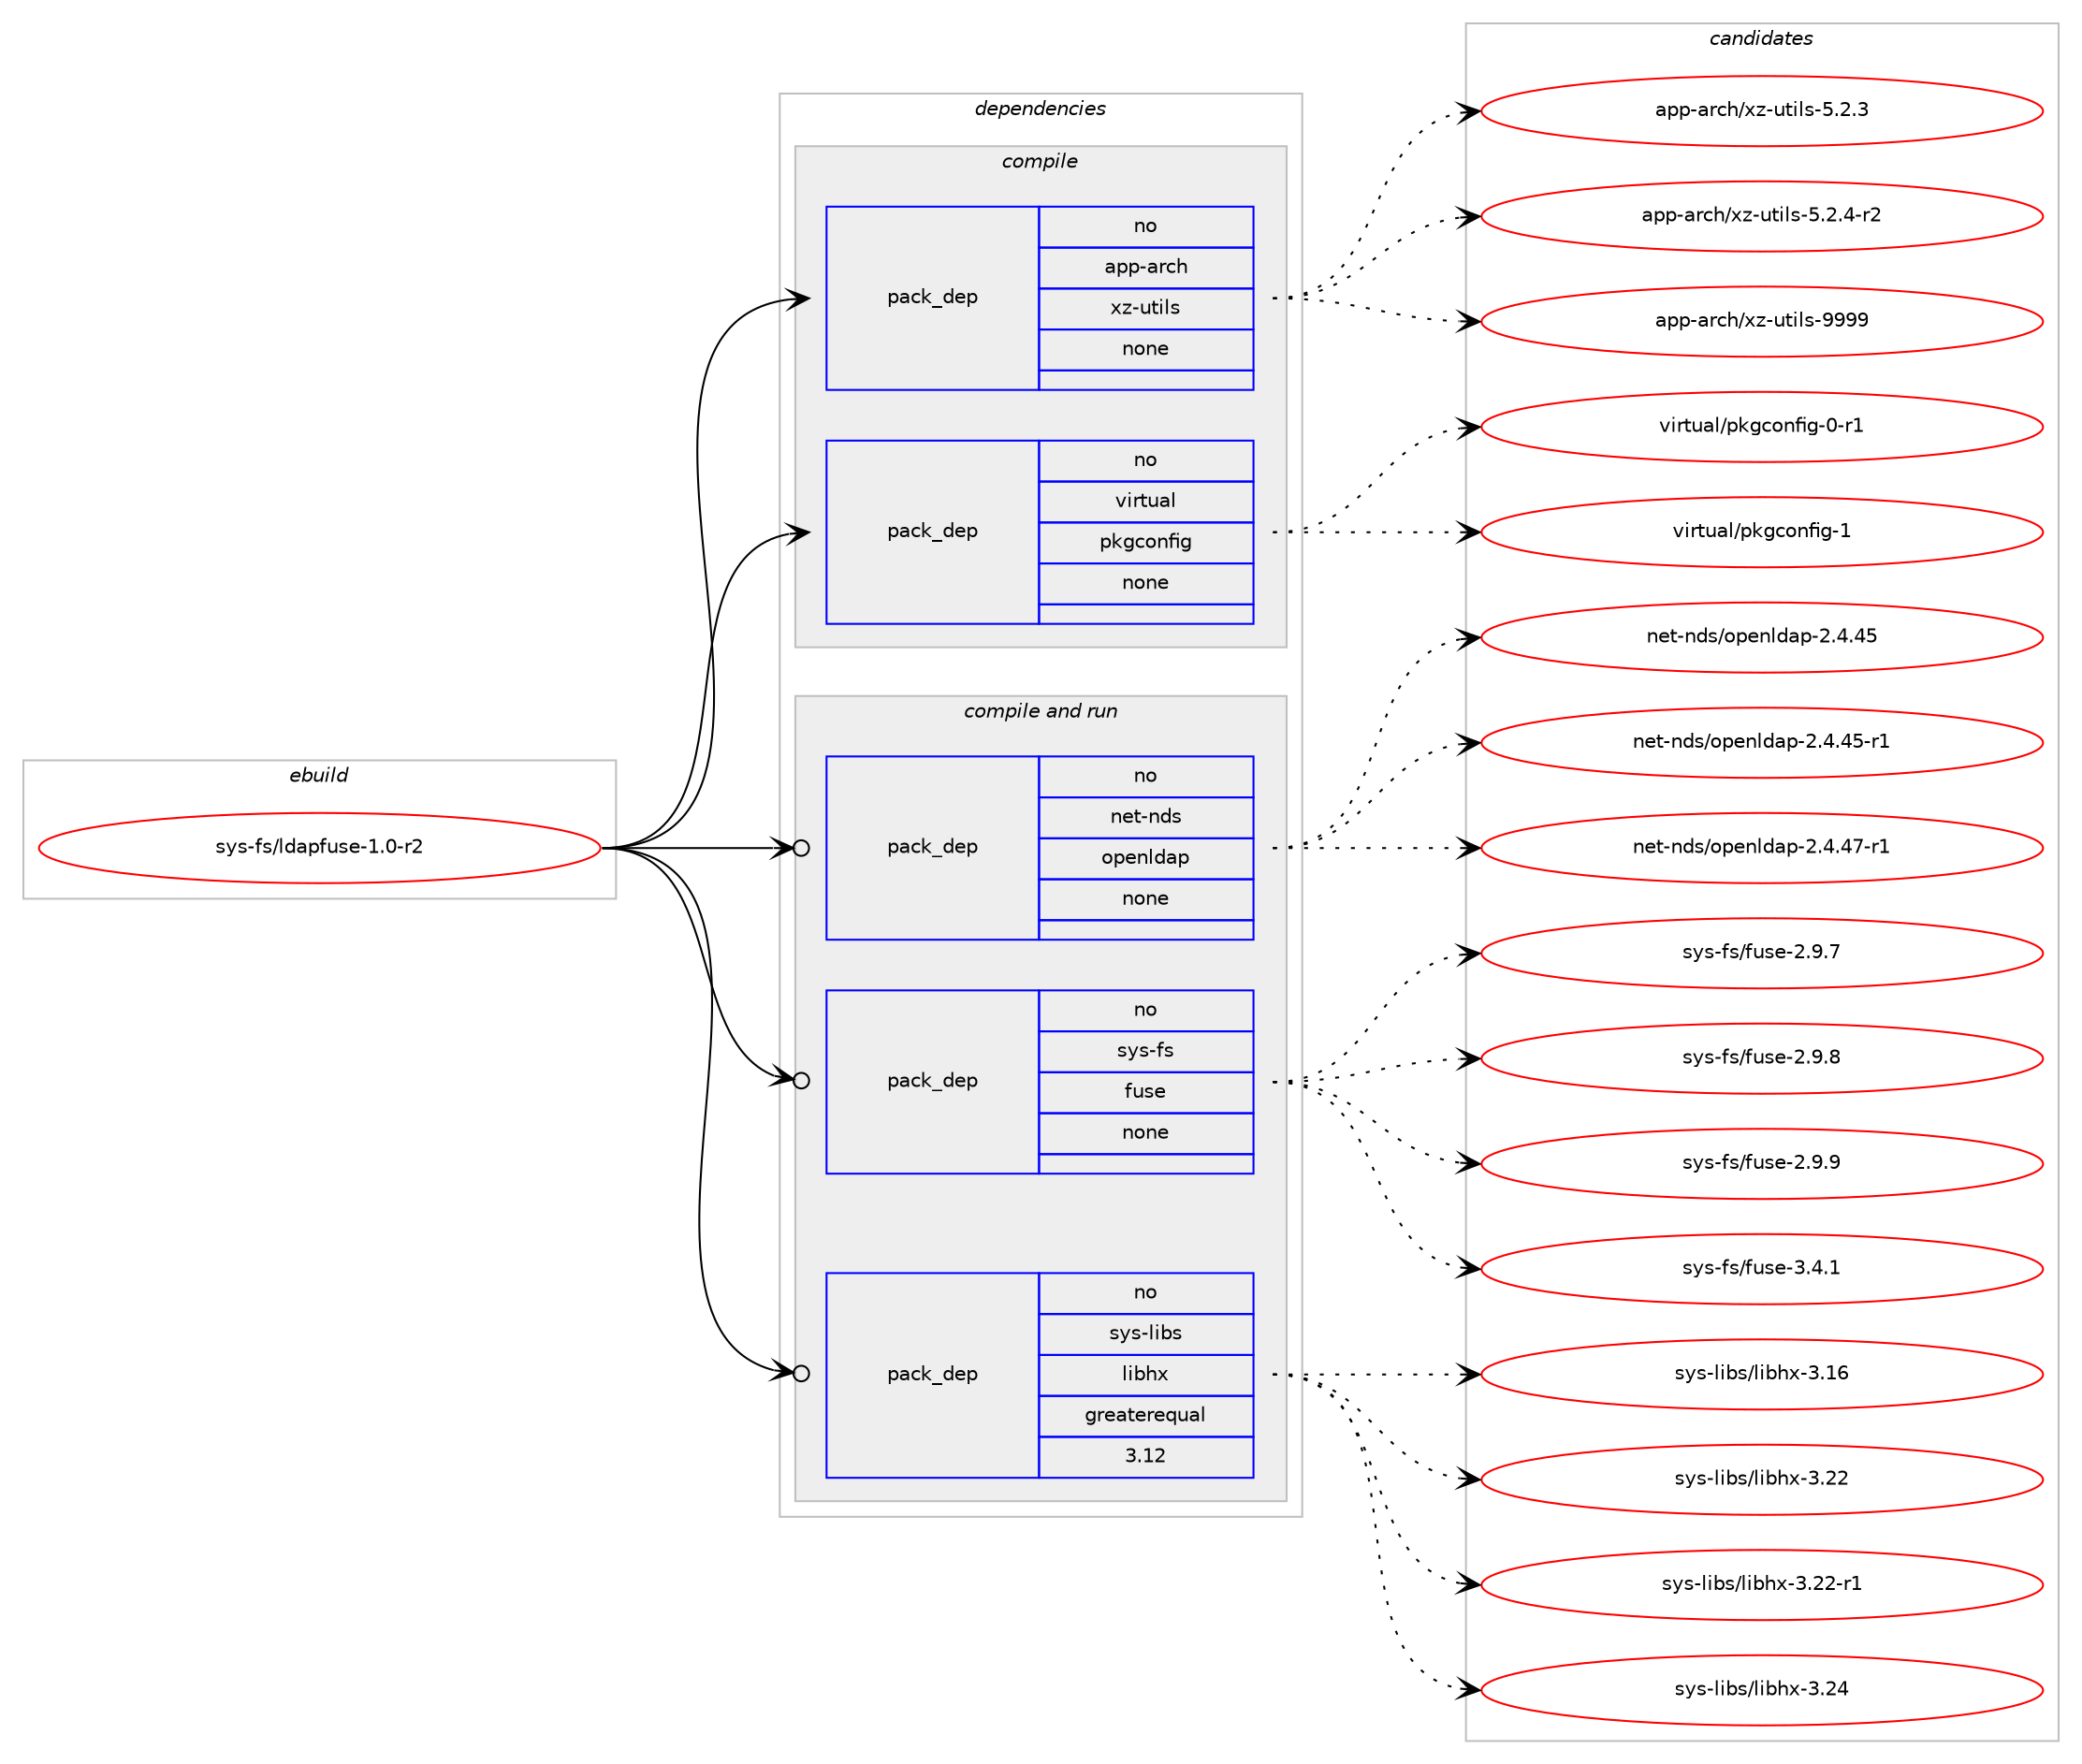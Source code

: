 digraph prolog {

# *************
# Graph options
# *************

newrank=true;
concentrate=true;
compound=true;
graph [rankdir=LR,fontname=Helvetica,fontsize=10,ranksep=1.5];#, ranksep=2.5, nodesep=0.2];
edge  [arrowhead=vee];
node  [fontname=Helvetica,fontsize=10];

# **********
# The ebuild
# **********

subgraph cluster_leftcol {
color=gray;
rank=same;
label=<<i>ebuild</i>>;
id [label="sys-fs/ldapfuse-1.0-r2", color=red, width=4, href="../sys-fs/ldapfuse-1.0-r2.svg"];
}

# ****************
# The dependencies
# ****************

subgraph cluster_midcol {
color=gray;
label=<<i>dependencies</i>>;
subgraph cluster_compile {
fillcolor="#eeeeee";
style=filled;
label=<<i>compile</i>>;
subgraph pack1243213 {
dependency1732342 [label=<<TABLE BORDER="0" CELLBORDER="1" CELLSPACING="0" CELLPADDING="4" WIDTH="220"><TR><TD ROWSPAN="6" CELLPADDING="30">pack_dep</TD></TR><TR><TD WIDTH="110">no</TD></TR><TR><TD>app-arch</TD></TR><TR><TD>xz-utils</TD></TR><TR><TD>none</TD></TR><TR><TD></TD></TR></TABLE>>, shape=none, color=blue];
}
id:e -> dependency1732342:w [weight=20,style="solid",arrowhead="vee"];
subgraph pack1243214 {
dependency1732343 [label=<<TABLE BORDER="0" CELLBORDER="1" CELLSPACING="0" CELLPADDING="4" WIDTH="220"><TR><TD ROWSPAN="6" CELLPADDING="30">pack_dep</TD></TR><TR><TD WIDTH="110">no</TD></TR><TR><TD>virtual</TD></TR><TR><TD>pkgconfig</TD></TR><TR><TD>none</TD></TR><TR><TD></TD></TR></TABLE>>, shape=none, color=blue];
}
id:e -> dependency1732343:w [weight=20,style="solid",arrowhead="vee"];
}
subgraph cluster_compileandrun {
fillcolor="#eeeeee";
style=filled;
label=<<i>compile and run</i>>;
subgraph pack1243215 {
dependency1732344 [label=<<TABLE BORDER="0" CELLBORDER="1" CELLSPACING="0" CELLPADDING="4" WIDTH="220"><TR><TD ROWSPAN="6" CELLPADDING="30">pack_dep</TD></TR><TR><TD WIDTH="110">no</TD></TR><TR><TD>net-nds</TD></TR><TR><TD>openldap</TD></TR><TR><TD>none</TD></TR><TR><TD></TD></TR></TABLE>>, shape=none, color=blue];
}
id:e -> dependency1732344:w [weight=20,style="solid",arrowhead="odotvee"];
subgraph pack1243216 {
dependency1732345 [label=<<TABLE BORDER="0" CELLBORDER="1" CELLSPACING="0" CELLPADDING="4" WIDTH="220"><TR><TD ROWSPAN="6" CELLPADDING="30">pack_dep</TD></TR><TR><TD WIDTH="110">no</TD></TR><TR><TD>sys-fs</TD></TR><TR><TD>fuse</TD></TR><TR><TD>none</TD></TR><TR><TD></TD></TR></TABLE>>, shape=none, color=blue];
}
id:e -> dependency1732345:w [weight=20,style="solid",arrowhead="odotvee"];
subgraph pack1243217 {
dependency1732346 [label=<<TABLE BORDER="0" CELLBORDER="1" CELLSPACING="0" CELLPADDING="4" WIDTH="220"><TR><TD ROWSPAN="6" CELLPADDING="30">pack_dep</TD></TR><TR><TD WIDTH="110">no</TD></TR><TR><TD>sys-libs</TD></TR><TR><TD>libhx</TD></TR><TR><TD>greaterequal</TD></TR><TR><TD>3.12</TD></TR></TABLE>>, shape=none, color=blue];
}
id:e -> dependency1732346:w [weight=20,style="solid",arrowhead="odotvee"];
}
subgraph cluster_run {
fillcolor="#eeeeee";
style=filled;
label=<<i>run</i>>;
}
}

# **************
# The candidates
# **************

subgraph cluster_choices {
rank=same;
color=gray;
label=<<i>candidates</i>>;

subgraph choice1243213 {
color=black;
nodesep=1;
choice971121124597114991044712012245117116105108115455346504651 [label="app-arch/xz-utils-5.2.3", color=red, width=4,href="../app-arch/xz-utils-5.2.3.svg"];
choice9711211245971149910447120122451171161051081154553465046524511450 [label="app-arch/xz-utils-5.2.4-r2", color=red, width=4,href="../app-arch/xz-utils-5.2.4-r2.svg"];
choice9711211245971149910447120122451171161051081154557575757 [label="app-arch/xz-utils-9999", color=red, width=4,href="../app-arch/xz-utils-9999.svg"];
dependency1732342:e -> choice971121124597114991044712012245117116105108115455346504651:w [style=dotted,weight="100"];
dependency1732342:e -> choice9711211245971149910447120122451171161051081154553465046524511450:w [style=dotted,weight="100"];
dependency1732342:e -> choice9711211245971149910447120122451171161051081154557575757:w [style=dotted,weight="100"];
}
subgraph choice1243214 {
color=black;
nodesep=1;
choice11810511411611797108471121071039911111010210510345484511449 [label="virtual/pkgconfig-0-r1", color=red, width=4,href="../virtual/pkgconfig-0-r1.svg"];
choice1181051141161179710847112107103991111101021051034549 [label="virtual/pkgconfig-1", color=red, width=4,href="../virtual/pkgconfig-1.svg"];
dependency1732343:e -> choice11810511411611797108471121071039911111010210510345484511449:w [style=dotted,weight="100"];
dependency1732343:e -> choice1181051141161179710847112107103991111101021051034549:w [style=dotted,weight="100"];
}
subgraph choice1243215 {
color=black;
nodesep=1;
choice11010111645110100115471111121011101081009711245504652465253 [label="net-nds/openldap-2.4.45", color=red, width=4,href="../net-nds/openldap-2.4.45.svg"];
choice110101116451101001154711111210111010810097112455046524652534511449 [label="net-nds/openldap-2.4.45-r1", color=red, width=4,href="../net-nds/openldap-2.4.45-r1.svg"];
choice110101116451101001154711111210111010810097112455046524652554511449 [label="net-nds/openldap-2.4.47-r1", color=red, width=4,href="../net-nds/openldap-2.4.47-r1.svg"];
dependency1732344:e -> choice11010111645110100115471111121011101081009711245504652465253:w [style=dotted,weight="100"];
dependency1732344:e -> choice110101116451101001154711111210111010810097112455046524652534511449:w [style=dotted,weight="100"];
dependency1732344:e -> choice110101116451101001154711111210111010810097112455046524652554511449:w [style=dotted,weight="100"];
}
subgraph choice1243216 {
color=black;
nodesep=1;
choice1151211154510211547102117115101455046574655 [label="sys-fs/fuse-2.9.7", color=red, width=4,href="../sys-fs/fuse-2.9.7.svg"];
choice1151211154510211547102117115101455046574656 [label="sys-fs/fuse-2.9.8", color=red, width=4,href="../sys-fs/fuse-2.9.8.svg"];
choice1151211154510211547102117115101455046574657 [label="sys-fs/fuse-2.9.9", color=red, width=4,href="../sys-fs/fuse-2.9.9.svg"];
choice1151211154510211547102117115101455146524649 [label="sys-fs/fuse-3.4.1", color=red, width=4,href="../sys-fs/fuse-3.4.1.svg"];
dependency1732345:e -> choice1151211154510211547102117115101455046574655:w [style=dotted,weight="100"];
dependency1732345:e -> choice1151211154510211547102117115101455046574656:w [style=dotted,weight="100"];
dependency1732345:e -> choice1151211154510211547102117115101455046574657:w [style=dotted,weight="100"];
dependency1732345:e -> choice1151211154510211547102117115101455146524649:w [style=dotted,weight="100"];
}
subgraph choice1243217 {
color=black;
nodesep=1;
choice115121115451081059811547108105981041204551464954 [label="sys-libs/libhx-3.16", color=red, width=4,href="../sys-libs/libhx-3.16.svg"];
choice115121115451081059811547108105981041204551465050 [label="sys-libs/libhx-3.22", color=red, width=4,href="../sys-libs/libhx-3.22.svg"];
choice1151211154510810598115471081059810412045514650504511449 [label="sys-libs/libhx-3.22-r1", color=red, width=4,href="../sys-libs/libhx-3.22-r1.svg"];
choice115121115451081059811547108105981041204551465052 [label="sys-libs/libhx-3.24", color=red, width=4,href="../sys-libs/libhx-3.24.svg"];
dependency1732346:e -> choice115121115451081059811547108105981041204551464954:w [style=dotted,weight="100"];
dependency1732346:e -> choice115121115451081059811547108105981041204551465050:w [style=dotted,weight="100"];
dependency1732346:e -> choice1151211154510810598115471081059810412045514650504511449:w [style=dotted,weight="100"];
dependency1732346:e -> choice115121115451081059811547108105981041204551465052:w [style=dotted,weight="100"];
}
}

}
